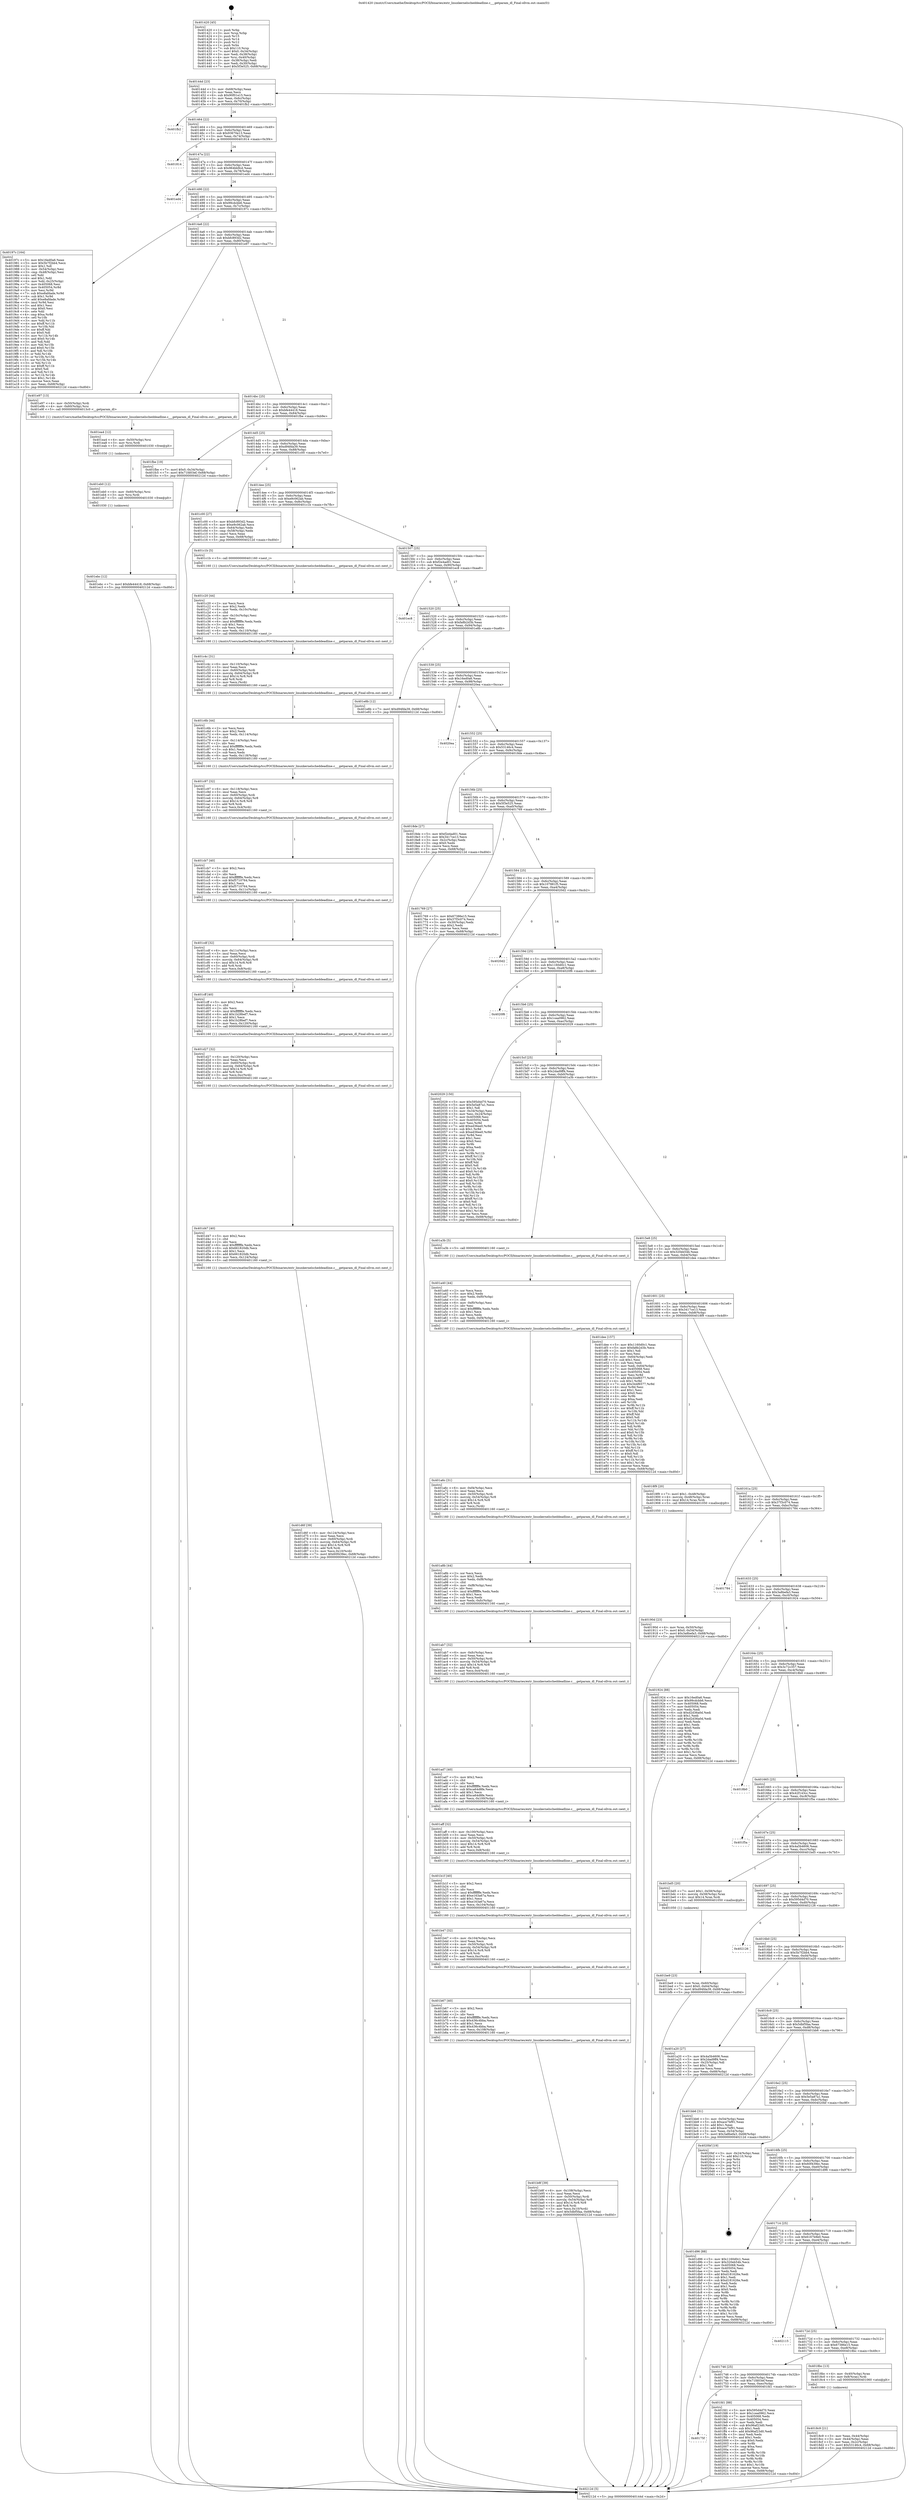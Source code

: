 digraph "0x401420" {
  label = "0x401420 (/mnt/c/Users/mathe/Desktop/tcc/POCII/binaries/extr_linuxkernelscheddeadline.c___getparam_dl_Final-ollvm.out::main(0))"
  labelloc = "t"
  node[shape=record]

  Entry [label="",width=0.3,height=0.3,shape=circle,fillcolor=black,style=filled]
  "0x40144d" [label="{
     0x40144d [23]\l
     | [instrs]\l
     &nbsp;&nbsp;0x40144d \<+3\>: mov -0x68(%rbp),%eax\l
     &nbsp;&nbsp;0x401450 \<+2\>: mov %eax,%ecx\l
     &nbsp;&nbsp;0x401452 \<+6\>: sub $0x90f01e15,%ecx\l
     &nbsp;&nbsp;0x401458 \<+3\>: mov %eax,-0x6c(%rbp)\l
     &nbsp;&nbsp;0x40145b \<+3\>: mov %ecx,-0x70(%rbp)\l
     &nbsp;&nbsp;0x40145e \<+6\>: je 0000000000401fb2 \<main+0xb92\>\l
  }"]
  "0x401fb2" [label="{
     0x401fb2\l
  }", style=dashed]
  "0x401464" [label="{
     0x401464 [22]\l
     | [instrs]\l
     &nbsp;&nbsp;0x401464 \<+5\>: jmp 0000000000401469 \<main+0x49\>\l
     &nbsp;&nbsp;0x401469 \<+3\>: mov -0x6c(%rbp),%eax\l
     &nbsp;&nbsp;0x40146c \<+5\>: sub $0x93670e13,%eax\l
     &nbsp;&nbsp;0x401471 \<+3\>: mov %eax,-0x74(%rbp)\l
     &nbsp;&nbsp;0x401474 \<+6\>: je 0000000000401814 \<main+0x3f4\>\l
  }"]
  Exit [label="",width=0.3,height=0.3,shape=circle,fillcolor=black,style=filled,peripheries=2]
  "0x401814" [label="{
     0x401814\l
  }", style=dashed]
  "0x40147a" [label="{
     0x40147a [22]\l
     | [instrs]\l
     &nbsp;&nbsp;0x40147a \<+5\>: jmp 000000000040147f \<main+0x5f\>\l
     &nbsp;&nbsp;0x40147f \<+3\>: mov -0x6c(%rbp),%eax\l
     &nbsp;&nbsp;0x401482 \<+5\>: sub $0x964bb9cd,%eax\l
     &nbsp;&nbsp;0x401487 \<+3\>: mov %eax,-0x78(%rbp)\l
     &nbsp;&nbsp;0x40148a \<+6\>: je 0000000000401ed4 \<main+0xab4\>\l
  }"]
  "0x40175f" [label="{
     0x40175f\l
  }", style=dashed]
  "0x401ed4" [label="{
     0x401ed4\l
  }", style=dashed]
  "0x401490" [label="{
     0x401490 [22]\l
     | [instrs]\l
     &nbsp;&nbsp;0x401490 \<+5\>: jmp 0000000000401495 \<main+0x75\>\l
     &nbsp;&nbsp;0x401495 \<+3\>: mov -0x6c(%rbp),%eax\l
     &nbsp;&nbsp;0x401498 \<+5\>: sub $0x99cdcbb6,%eax\l
     &nbsp;&nbsp;0x40149d \<+3\>: mov %eax,-0x7c(%rbp)\l
     &nbsp;&nbsp;0x4014a0 \<+6\>: je 000000000040197c \<main+0x55c\>\l
  }"]
  "0x401fd1" [label="{
     0x401fd1 [88]\l
     | [instrs]\l
     &nbsp;&nbsp;0x401fd1 \<+5\>: mov $0x595d4d70,%eax\l
     &nbsp;&nbsp;0x401fd6 \<+5\>: mov $0x1cea0962,%ecx\l
     &nbsp;&nbsp;0x401fdb \<+7\>: mov 0x405068,%edx\l
     &nbsp;&nbsp;0x401fe2 \<+7\>: mov 0x405054,%esi\l
     &nbsp;&nbsp;0x401fe9 \<+2\>: mov %edx,%edi\l
     &nbsp;&nbsp;0x401feb \<+6\>: sub $0x96af23d0,%edi\l
     &nbsp;&nbsp;0x401ff1 \<+3\>: sub $0x1,%edi\l
     &nbsp;&nbsp;0x401ff4 \<+6\>: add $0x96af23d0,%edi\l
     &nbsp;&nbsp;0x401ffa \<+3\>: imul %edi,%edx\l
     &nbsp;&nbsp;0x401ffd \<+3\>: and $0x1,%edx\l
     &nbsp;&nbsp;0x402000 \<+3\>: cmp $0x0,%edx\l
     &nbsp;&nbsp;0x402003 \<+4\>: sete %r8b\l
     &nbsp;&nbsp;0x402007 \<+3\>: cmp $0xa,%esi\l
     &nbsp;&nbsp;0x40200a \<+4\>: setl %r9b\l
     &nbsp;&nbsp;0x40200e \<+3\>: mov %r8b,%r10b\l
     &nbsp;&nbsp;0x402011 \<+3\>: and %r9b,%r10b\l
     &nbsp;&nbsp;0x402014 \<+3\>: xor %r9b,%r8b\l
     &nbsp;&nbsp;0x402017 \<+3\>: or %r8b,%r10b\l
     &nbsp;&nbsp;0x40201a \<+4\>: test $0x1,%r10b\l
     &nbsp;&nbsp;0x40201e \<+3\>: cmovne %ecx,%eax\l
     &nbsp;&nbsp;0x402021 \<+3\>: mov %eax,-0x68(%rbp)\l
     &nbsp;&nbsp;0x402024 \<+5\>: jmp 000000000040212d \<main+0xd0d\>\l
  }"]
  "0x40197c" [label="{
     0x40197c [164]\l
     | [instrs]\l
     &nbsp;&nbsp;0x40197c \<+5\>: mov $0x16ed0a6,%eax\l
     &nbsp;&nbsp;0x401981 \<+5\>: mov $0x5b7f2bb4,%ecx\l
     &nbsp;&nbsp;0x401986 \<+2\>: mov $0x1,%dl\l
     &nbsp;&nbsp;0x401988 \<+3\>: mov -0x54(%rbp),%esi\l
     &nbsp;&nbsp;0x40198b \<+3\>: cmp -0x48(%rbp),%esi\l
     &nbsp;&nbsp;0x40198e \<+4\>: setl %dil\l
     &nbsp;&nbsp;0x401992 \<+4\>: and $0x1,%dil\l
     &nbsp;&nbsp;0x401996 \<+4\>: mov %dil,-0x25(%rbp)\l
     &nbsp;&nbsp;0x40199a \<+7\>: mov 0x405068,%esi\l
     &nbsp;&nbsp;0x4019a1 \<+8\>: mov 0x405054,%r8d\l
     &nbsp;&nbsp;0x4019a9 \<+3\>: mov %esi,%r9d\l
     &nbsp;&nbsp;0x4019ac \<+7\>: sub $0xe8afdade,%r9d\l
     &nbsp;&nbsp;0x4019b3 \<+4\>: sub $0x1,%r9d\l
     &nbsp;&nbsp;0x4019b7 \<+7\>: add $0xe8afdade,%r9d\l
     &nbsp;&nbsp;0x4019be \<+4\>: imul %r9d,%esi\l
     &nbsp;&nbsp;0x4019c2 \<+3\>: and $0x1,%esi\l
     &nbsp;&nbsp;0x4019c5 \<+3\>: cmp $0x0,%esi\l
     &nbsp;&nbsp;0x4019c8 \<+4\>: sete %dil\l
     &nbsp;&nbsp;0x4019cc \<+4\>: cmp $0xa,%r8d\l
     &nbsp;&nbsp;0x4019d0 \<+4\>: setl %r10b\l
     &nbsp;&nbsp;0x4019d4 \<+3\>: mov %dil,%r11b\l
     &nbsp;&nbsp;0x4019d7 \<+4\>: xor $0xff,%r11b\l
     &nbsp;&nbsp;0x4019db \<+3\>: mov %r10b,%bl\l
     &nbsp;&nbsp;0x4019de \<+3\>: xor $0xff,%bl\l
     &nbsp;&nbsp;0x4019e1 \<+3\>: xor $0x0,%dl\l
     &nbsp;&nbsp;0x4019e4 \<+3\>: mov %r11b,%r14b\l
     &nbsp;&nbsp;0x4019e7 \<+4\>: and $0x0,%r14b\l
     &nbsp;&nbsp;0x4019eb \<+3\>: and %dl,%dil\l
     &nbsp;&nbsp;0x4019ee \<+3\>: mov %bl,%r15b\l
     &nbsp;&nbsp;0x4019f1 \<+4\>: and $0x0,%r15b\l
     &nbsp;&nbsp;0x4019f5 \<+3\>: and %dl,%r10b\l
     &nbsp;&nbsp;0x4019f8 \<+3\>: or %dil,%r14b\l
     &nbsp;&nbsp;0x4019fb \<+3\>: or %r10b,%r15b\l
     &nbsp;&nbsp;0x4019fe \<+3\>: xor %r15b,%r14b\l
     &nbsp;&nbsp;0x401a01 \<+3\>: or %bl,%r11b\l
     &nbsp;&nbsp;0x401a04 \<+4\>: xor $0xff,%r11b\l
     &nbsp;&nbsp;0x401a08 \<+3\>: or $0x0,%dl\l
     &nbsp;&nbsp;0x401a0b \<+3\>: and %dl,%r11b\l
     &nbsp;&nbsp;0x401a0e \<+3\>: or %r11b,%r14b\l
     &nbsp;&nbsp;0x401a11 \<+4\>: test $0x1,%r14b\l
     &nbsp;&nbsp;0x401a15 \<+3\>: cmovne %ecx,%eax\l
     &nbsp;&nbsp;0x401a18 \<+3\>: mov %eax,-0x68(%rbp)\l
     &nbsp;&nbsp;0x401a1b \<+5\>: jmp 000000000040212d \<main+0xd0d\>\l
  }"]
  "0x4014a6" [label="{
     0x4014a6 [22]\l
     | [instrs]\l
     &nbsp;&nbsp;0x4014a6 \<+5\>: jmp 00000000004014ab \<main+0x8b\>\l
     &nbsp;&nbsp;0x4014ab \<+3\>: mov -0x6c(%rbp),%eax\l
     &nbsp;&nbsp;0x4014ae \<+5\>: sub $0xbfc893d2,%eax\l
     &nbsp;&nbsp;0x4014b3 \<+3\>: mov %eax,-0x80(%rbp)\l
     &nbsp;&nbsp;0x4014b6 \<+6\>: je 0000000000401e97 \<main+0xa77\>\l
  }"]
  "0x401ebc" [label="{
     0x401ebc [12]\l
     | [instrs]\l
     &nbsp;&nbsp;0x401ebc \<+7\>: movl $0xbfe44418,-0x68(%rbp)\l
     &nbsp;&nbsp;0x401ec3 \<+5\>: jmp 000000000040212d \<main+0xd0d\>\l
  }"]
  "0x401e97" [label="{
     0x401e97 [13]\l
     | [instrs]\l
     &nbsp;&nbsp;0x401e97 \<+4\>: mov -0x50(%rbp),%rdi\l
     &nbsp;&nbsp;0x401e9b \<+4\>: mov -0x60(%rbp),%rsi\l
     &nbsp;&nbsp;0x401e9f \<+5\>: call 00000000004013c0 \<__getparam_dl\>\l
     | [calls]\l
     &nbsp;&nbsp;0x4013c0 \{1\} (/mnt/c/Users/mathe/Desktop/tcc/POCII/binaries/extr_linuxkernelscheddeadline.c___getparam_dl_Final-ollvm.out::__getparam_dl)\l
  }"]
  "0x4014bc" [label="{
     0x4014bc [25]\l
     | [instrs]\l
     &nbsp;&nbsp;0x4014bc \<+5\>: jmp 00000000004014c1 \<main+0xa1\>\l
     &nbsp;&nbsp;0x4014c1 \<+3\>: mov -0x6c(%rbp),%eax\l
     &nbsp;&nbsp;0x4014c4 \<+5\>: sub $0xbfe44418,%eax\l
     &nbsp;&nbsp;0x4014c9 \<+6\>: mov %eax,-0x84(%rbp)\l
     &nbsp;&nbsp;0x4014cf \<+6\>: je 0000000000401fbe \<main+0xb9e\>\l
  }"]
  "0x401eb0" [label="{
     0x401eb0 [12]\l
     | [instrs]\l
     &nbsp;&nbsp;0x401eb0 \<+4\>: mov -0x60(%rbp),%rsi\l
     &nbsp;&nbsp;0x401eb4 \<+3\>: mov %rsi,%rdi\l
     &nbsp;&nbsp;0x401eb7 \<+5\>: call 0000000000401030 \<free@plt\>\l
     | [calls]\l
     &nbsp;&nbsp;0x401030 \{1\} (unknown)\l
  }"]
  "0x401fbe" [label="{
     0x401fbe [19]\l
     | [instrs]\l
     &nbsp;&nbsp;0x401fbe \<+7\>: movl $0x0,-0x34(%rbp)\l
     &nbsp;&nbsp;0x401fc5 \<+7\>: movl $0x71fd03ef,-0x68(%rbp)\l
     &nbsp;&nbsp;0x401fcc \<+5\>: jmp 000000000040212d \<main+0xd0d\>\l
  }"]
  "0x4014d5" [label="{
     0x4014d5 [25]\l
     | [instrs]\l
     &nbsp;&nbsp;0x4014d5 \<+5\>: jmp 00000000004014da \<main+0xba\>\l
     &nbsp;&nbsp;0x4014da \<+3\>: mov -0x6c(%rbp),%eax\l
     &nbsp;&nbsp;0x4014dd \<+5\>: sub $0xd94fda39,%eax\l
     &nbsp;&nbsp;0x4014e2 \<+6\>: mov %eax,-0x88(%rbp)\l
     &nbsp;&nbsp;0x4014e8 \<+6\>: je 0000000000401c00 \<main+0x7e0\>\l
  }"]
  "0x401ea4" [label="{
     0x401ea4 [12]\l
     | [instrs]\l
     &nbsp;&nbsp;0x401ea4 \<+4\>: mov -0x50(%rbp),%rsi\l
     &nbsp;&nbsp;0x401ea8 \<+3\>: mov %rsi,%rdi\l
     &nbsp;&nbsp;0x401eab \<+5\>: call 0000000000401030 \<free@plt\>\l
     | [calls]\l
     &nbsp;&nbsp;0x401030 \{1\} (unknown)\l
  }"]
  "0x401c00" [label="{
     0x401c00 [27]\l
     | [instrs]\l
     &nbsp;&nbsp;0x401c00 \<+5\>: mov $0xbfc893d2,%eax\l
     &nbsp;&nbsp;0x401c05 \<+5\>: mov $0xe9c062ab,%ecx\l
     &nbsp;&nbsp;0x401c0a \<+3\>: mov -0x64(%rbp),%edx\l
     &nbsp;&nbsp;0x401c0d \<+3\>: cmp -0x58(%rbp),%edx\l
     &nbsp;&nbsp;0x401c10 \<+3\>: cmovl %ecx,%eax\l
     &nbsp;&nbsp;0x401c13 \<+3\>: mov %eax,-0x68(%rbp)\l
     &nbsp;&nbsp;0x401c16 \<+5\>: jmp 000000000040212d \<main+0xd0d\>\l
  }"]
  "0x4014ee" [label="{
     0x4014ee [25]\l
     | [instrs]\l
     &nbsp;&nbsp;0x4014ee \<+5\>: jmp 00000000004014f3 \<main+0xd3\>\l
     &nbsp;&nbsp;0x4014f3 \<+3\>: mov -0x6c(%rbp),%eax\l
     &nbsp;&nbsp;0x4014f6 \<+5\>: sub $0xe9c062ab,%eax\l
     &nbsp;&nbsp;0x4014fb \<+6\>: mov %eax,-0x8c(%rbp)\l
     &nbsp;&nbsp;0x401501 \<+6\>: je 0000000000401c1b \<main+0x7fb\>\l
  }"]
  "0x401d6f" [label="{
     0x401d6f [39]\l
     | [instrs]\l
     &nbsp;&nbsp;0x401d6f \<+6\>: mov -0x124(%rbp),%ecx\l
     &nbsp;&nbsp;0x401d75 \<+3\>: imul %eax,%ecx\l
     &nbsp;&nbsp;0x401d78 \<+4\>: mov -0x60(%rbp),%rdi\l
     &nbsp;&nbsp;0x401d7c \<+4\>: movslq -0x64(%rbp),%r8\l
     &nbsp;&nbsp;0x401d80 \<+4\>: imul $0x14,%r8,%r8\l
     &nbsp;&nbsp;0x401d84 \<+3\>: add %r8,%rdi\l
     &nbsp;&nbsp;0x401d87 \<+3\>: mov %ecx,0x10(%rdi)\l
     &nbsp;&nbsp;0x401d8a \<+7\>: movl $0x60f439ec,-0x68(%rbp)\l
     &nbsp;&nbsp;0x401d91 \<+5\>: jmp 000000000040212d \<main+0xd0d\>\l
  }"]
  "0x401c1b" [label="{
     0x401c1b [5]\l
     | [instrs]\l
     &nbsp;&nbsp;0x401c1b \<+5\>: call 0000000000401160 \<next_i\>\l
     | [calls]\l
     &nbsp;&nbsp;0x401160 \{1\} (/mnt/c/Users/mathe/Desktop/tcc/POCII/binaries/extr_linuxkernelscheddeadline.c___getparam_dl_Final-ollvm.out::next_i)\l
  }"]
  "0x401507" [label="{
     0x401507 [25]\l
     | [instrs]\l
     &nbsp;&nbsp;0x401507 \<+5\>: jmp 000000000040150c \<main+0xec\>\l
     &nbsp;&nbsp;0x40150c \<+3\>: mov -0x6c(%rbp),%eax\l
     &nbsp;&nbsp;0x40150f \<+5\>: sub $0xf2e4ad01,%eax\l
     &nbsp;&nbsp;0x401514 \<+6\>: mov %eax,-0x90(%rbp)\l
     &nbsp;&nbsp;0x40151a \<+6\>: je 0000000000401ec8 \<main+0xaa8\>\l
  }"]
  "0x401d47" [label="{
     0x401d47 [40]\l
     | [instrs]\l
     &nbsp;&nbsp;0x401d47 \<+5\>: mov $0x2,%ecx\l
     &nbsp;&nbsp;0x401d4c \<+1\>: cltd\l
     &nbsp;&nbsp;0x401d4d \<+2\>: idiv %ecx\l
     &nbsp;&nbsp;0x401d4f \<+6\>: imul $0xfffffffe,%edx,%ecx\l
     &nbsp;&nbsp;0x401d55 \<+6\>: sub $0x661820db,%ecx\l
     &nbsp;&nbsp;0x401d5b \<+3\>: add $0x1,%ecx\l
     &nbsp;&nbsp;0x401d5e \<+6\>: add $0x661820db,%ecx\l
     &nbsp;&nbsp;0x401d64 \<+6\>: mov %ecx,-0x124(%rbp)\l
     &nbsp;&nbsp;0x401d6a \<+5\>: call 0000000000401160 \<next_i\>\l
     | [calls]\l
     &nbsp;&nbsp;0x401160 \{1\} (/mnt/c/Users/mathe/Desktop/tcc/POCII/binaries/extr_linuxkernelscheddeadline.c___getparam_dl_Final-ollvm.out::next_i)\l
  }"]
  "0x401ec8" [label="{
     0x401ec8\l
  }", style=dashed]
  "0x401520" [label="{
     0x401520 [25]\l
     | [instrs]\l
     &nbsp;&nbsp;0x401520 \<+5\>: jmp 0000000000401525 \<main+0x105\>\l
     &nbsp;&nbsp;0x401525 \<+3\>: mov -0x6c(%rbp),%eax\l
     &nbsp;&nbsp;0x401528 \<+5\>: sub $0xfa8b2d3b,%eax\l
     &nbsp;&nbsp;0x40152d \<+6\>: mov %eax,-0x94(%rbp)\l
     &nbsp;&nbsp;0x401533 \<+6\>: je 0000000000401e8b \<main+0xa6b\>\l
  }"]
  "0x401d27" [label="{
     0x401d27 [32]\l
     | [instrs]\l
     &nbsp;&nbsp;0x401d27 \<+6\>: mov -0x120(%rbp),%ecx\l
     &nbsp;&nbsp;0x401d2d \<+3\>: imul %eax,%ecx\l
     &nbsp;&nbsp;0x401d30 \<+4\>: mov -0x60(%rbp),%rdi\l
     &nbsp;&nbsp;0x401d34 \<+4\>: movslq -0x64(%rbp),%r8\l
     &nbsp;&nbsp;0x401d38 \<+4\>: imul $0x14,%r8,%r8\l
     &nbsp;&nbsp;0x401d3c \<+3\>: add %r8,%rdi\l
     &nbsp;&nbsp;0x401d3f \<+3\>: mov %ecx,0xc(%rdi)\l
     &nbsp;&nbsp;0x401d42 \<+5\>: call 0000000000401160 \<next_i\>\l
     | [calls]\l
     &nbsp;&nbsp;0x401160 \{1\} (/mnt/c/Users/mathe/Desktop/tcc/POCII/binaries/extr_linuxkernelscheddeadline.c___getparam_dl_Final-ollvm.out::next_i)\l
  }"]
  "0x401e8b" [label="{
     0x401e8b [12]\l
     | [instrs]\l
     &nbsp;&nbsp;0x401e8b \<+7\>: movl $0xd94fda39,-0x68(%rbp)\l
     &nbsp;&nbsp;0x401e92 \<+5\>: jmp 000000000040212d \<main+0xd0d\>\l
  }"]
  "0x401539" [label="{
     0x401539 [25]\l
     | [instrs]\l
     &nbsp;&nbsp;0x401539 \<+5\>: jmp 000000000040153e \<main+0x11e\>\l
     &nbsp;&nbsp;0x40153e \<+3\>: mov -0x6c(%rbp),%eax\l
     &nbsp;&nbsp;0x401541 \<+5\>: sub $0x16ed0a6,%eax\l
     &nbsp;&nbsp;0x401546 \<+6\>: mov %eax,-0x98(%rbp)\l
     &nbsp;&nbsp;0x40154c \<+6\>: je 00000000004020ea \<main+0xcca\>\l
  }"]
  "0x401cff" [label="{
     0x401cff [40]\l
     | [instrs]\l
     &nbsp;&nbsp;0x401cff \<+5\>: mov $0x2,%ecx\l
     &nbsp;&nbsp;0x401d04 \<+1\>: cltd\l
     &nbsp;&nbsp;0x401d05 \<+2\>: idiv %ecx\l
     &nbsp;&nbsp;0x401d07 \<+6\>: imul $0xfffffffe,%edx,%ecx\l
     &nbsp;&nbsp;0x401d0d \<+6\>: add $0x1b28bef7,%ecx\l
     &nbsp;&nbsp;0x401d13 \<+3\>: add $0x1,%ecx\l
     &nbsp;&nbsp;0x401d16 \<+6\>: sub $0x1b28bef7,%ecx\l
     &nbsp;&nbsp;0x401d1c \<+6\>: mov %ecx,-0x120(%rbp)\l
     &nbsp;&nbsp;0x401d22 \<+5\>: call 0000000000401160 \<next_i\>\l
     | [calls]\l
     &nbsp;&nbsp;0x401160 \{1\} (/mnt/c/Users/mathe/Desktop/tcc/POCII/binaries/extr_linuxkernelscheddeadline.c___getparam_dl_Final-ollvm.out::next_i)\l
  }"]
  "0x4020ea" [label="{
     0x4020ea\l
  }", style=dashed]
  "0x401552" [label="{
     0x401552 [25]\l
     | [instrs]\l
     &nbsp;&nbsp;0x401552 \<+5\>: jmp 0000000000401557 \<main+0x137\>\l
     &nbsp;&nbsp;0x401557 \<+3\>: mov -0x6c(%rbp),%eax\l
     &nbsp;&nbsp;0x40155a \<+5\>: sub $0x53146c4,%eax\l
     &nbsp;&nbsp;0x40155f \<+6\>: mov %eax,-0x9c(%rbp)\l
     &nbsp;&nbsp;0x401565 \<+6\>: je 00000000004018de \<main+0x4be\>\l
  }"]
  "0x401cdf" [label="{
     0x401cdf [32]\l
     | [instrs]\l
     &nbsp;&nbsp;0x401cdf \<+6\>: mov -0x11c(%rbp),%ecx\l
     &nbsp;&nbsp;0x401ce5 \<+3\>: imul %eax,%ecx\l
     &nbsp;&nbsp;0x401ce8 \<+4\>: mov -0x60(%rbp),%rdi\l
     &nbsp;&nbsp;0x401cec \<+4\>: movslq -0x64(%rbp),%r8\l
     &nbsp;&nbsp;0x401cf0 \<+4\>: imul $0x14,%r8,%r8\l
     &nbsp;&nbsp;0x401cf4 \<+3\>: add %r8,%rdi\l
     &nbsp;&nbsp;0x401cf7 \<+3\>: mov %ecx,0x8(%rdi)\l
     &nbsp;&nbsp;0x401cfa \<+5\>: call 0000000000401160 \<next_i\>\l
     | [calls]\l
     &nbsp;&nbsp;0x401160 \{1\} (/mnt/c/Users/mathe/Desktop/tcc/POCII/binaries/extr_linuxkernelscheddeadline.c___getparam_dl_Final-ollvm.out::next_i)\l
  }"]
  "0x4018de" [label="{
     0x4018de [27]\l
     | [instrs]\l
     &nbsp;&nbsp;0x4018de \<+5\>: mov $0xf2e4ad01,%eax\l
     &nbsp;&nbsp;0x4018e3 \<+5\>: mov $0x3417ce13,%ecx\l
     &nbsp;&nbsp;0x4018e8 \<+3\>: mov -0x2c(%rbp),%edx\l
     &nbsp;&nbsp;0x4018eb \<+3\>: cmp $0x0,%edx\l
     &nbsp;&nbsp;0x4018ee \<+3\>: cmove %ecx,%eax\l
     &nbsp;&nbsp;0x4018f1 \<+3\>: mov %eax,-0x68(%rbp)\l
     &nbsp;&nbsp;0x4018f4 \<+5\>: jmp 000000000040212d \<main+0xd0d\>\l
  }"]
  "0x40156b" [label="{
     0x40156b [25]\l
     | [instrs]\l
     &nbsp;&nbsp;0x40156b \<+5\>: jmp 0000000000401570 \<main+0x150\>\l
     &nbsp;&nbsp;0x401570 \<+3\>: mov -0x6c(%rbp),%eax\l
     &nbsp;&nbsp;0x401573 \<+5\>: sub $0x5f3e525,%eax\l
     &nbsp;&nbsp;0x401578 \<+6\>: mov %eax,-0xa0(%rbp)\l
     &nbsp;&nbsp;0x40157e \<+6\>: je 0000000000401769 \<main+0x349\>\l
  }"]
  "0x401cb7" [label="{
     0x401cb7 [40]\l
     | [instrs]\l
     &nbsp;&nbsp;0x401cb7 \<+5\>: mov $0x2,%ecx\l
     &nbsp;&nbsp;0x401cbc \<+1\>: cltd\l
     &nbsp;&nbsp;0x401cbd \<+2\>: idiv %ecx\l
     &nbsp;&nbsp;0x401cbf \<+6\>: imul $0xfffffffe,%edx,%ecx\l
     &nbsp;&nbsp;0x401cc5 \<+6\>: sub $0xf5710764,%ecx\l
     &nbsp;&nbsp;0x401ccb \<+3\>: add $0x1,%ecx\l
     &nbsp;&nbsp;0x401cce \<+6\>: add $0xf5710764,%ecx\l
     &nbsp;&nbsp;0x401cd4 \<+6\>: mov %ecx,-0x11c(%rbp)\l
     &nbsp;&nbsp;0x401cda \<+5\>: call 0000000000401160 \<next_i\>\l
     | [calls]\l
     &nbsp;&nbsp;0x401160 \{1\} (/mnt/c/Users/mathe/Desktop/tcc/POCII/binaries/extr_linuxkernelscheddeadline.c___getparam_dl_Final-ollvm.out::next_i)\l
  }"]
  "0x401769" [label="{
     0x401769 [27]\l
     | [instrs]\l
     &nbsp;&nbsp;0x401769 \<+5\>: mov $0x67386e15,%eax\l
     &nbsp;&nbsp;0x40176e \<+5\>: mov $0x37f3c074,%ecx\l
     &nbsp;&nbsp;0x401773 \<+3\>: mov -0x30(%rbp),%edx\l
     &nbsp;&nbsp;0x401776 \<+3\>: cmp $0x2,%edx\l
     &nbsp;&nbsp;0x401779 \<+3\>: cmovne %ecx,%eax\l
     &nbsp;&nbsp;0x40177c \<+3\>: mov %eax,-0x68(%rbp)\l
     &nbsp;&nbsp;0x40177f \<+5\>: jmp 000000000040212d \<main+0xd0d\>\l
  }"]
  "0x401584" [label="{
     0x401584 [25]\l
     | [instrs]\l
     &nbsp;&nbsp;0x401584 \<+5\>: jmp 0000000000401589 \<main+0x169\>\l
     &nbsp;&nbsp;0x401589 \<+3\>: mov -0x6c(%rbp),%eax\l
     &nbsp;&nbsp;0x40158c \<+5\>: sub $0x107881f5,%eax\l
     &nbsp;&nbsp;0x401591 \<+6\>: mov %eax,-0xa4(%rbp)\l
     &nbsp;&nbsp;0x401597 \<+6\>: je 00000000004020d2 \<main+0xcb2\>\l
  }"]
  "0x40212d" [label="{
     0x40212d [5]\l
     | [instrs]\l
     &nbsp;&nbsp;0x40212d \<+5\>: jmp 000000000040144d \<main+0x2d\>\l
  }"]
  "0x401420" [label="{
     0x401420 [45]\l
     | [instrs]\l
     &nbsp;&nbsp;0x401420 \<+1\>: push %rbp\l
     &nbsp;&nbsp;0x401421 \<+3\>: mov %rsp,%rbp\l
     &nbsp;&nbsp;0x401424 \<+2\>: push %r15\l
     &nbsp;&nbsp;0x401426 \<+2\>: push %r14\l
     &nbsp;&nbsp;0x401428 \<+2\>: push %r12\l
     &nbsp;&nbsp;0x40142a \<+1\>: push %rbx\l
     &nbsp;&nbsp;0x40142b \<+7\>: sub $0x110,%rsp\l
     &nbsp;&nbsp;0x401432 \<+7\>: movl $0x0,-0x34(%rbp)\l
     &nbsp;&nbsp;0x401439 \<+3\>: mov %edi,-0x38(%rbp)\l
     &nbsp;&nbsp;0x40143c \<+4\>: mov %rsi,-0x40(%rbp)\l
     &nbsp;&nbsp;0x401440 \<+3\>: mov -0x38(%rbp),%edi\l
     &nbsp;&nbsp;0x401443 \<+3\>: mov %edi,-0x30(%rbp)\l
     &nbsp;&nbsp;0x401446 \<+7\>: movl $0x5f3e525,-0x68(%rbp)\l
  }"]
  "0x401c97" [label="{
     0x401c97 [32]\l
     | [instrs]\l
     &nbsp;&nbsp;0x401c97 \<+6\>: mov -0x118(%rbp),%ecx\l
     &nbsp;&nbsp;0x401c9d \<+3\>: imul %eax,%ecx\l
     &nbsp;&nbsp;0x401ca0 \<+4\>: mov -0x60(%rbp),%rdi\l
     &nbsp;&nbsp;0x401ca4 \<+4\>: movslq -0x64(%rbp),%r8\l
     &nbsp;&nbsp;0x401ca8 \<+4\>: imul $0x14,%r8,%r8\l
     &nbsp;&nbsp;0x401cac \<+3\>: add %r8,%rdi\l
     &nbsp;&nbsp;0x401caf \<+3\>: mov %ecx,0x4(%rdi)\l
     &nbsp;&nbsp;0x401cb2 \<+5\>: call 0000000000401160 \<next_i\>\l
     | [calls]\l
     &nbsp;&nbsp;0x401160 \{1\} (/mnt/c/Users/mathe/Desktop/tcc/POCII/binaries/extr_linuxkernelscheddeadline.c___getparam_dl_Final-ollvm.out::next_i)\l
  }"]
  "0x4020d2" [label="{
     0x4020d2\l
  }", style=dashed]
  "0x40159d" [label="{
     0x40159d [25]\l
     | [instrs]\l
     &nbsp;&nbsp;0x40159d \<+5\>: jmp 00000000004015a2 \<main+0x182\>\l
     &nbsp;&nbsp;0x4015a2 \<+3\>: mov -0x6c(%rbp),%eax\l
     &nbsp;&nbsp;0x4015a5 \<+5\>: sub $0x1160d0c1,%eax\l
     &nbsp;&nbsp;0x4015aa \<+6\>: mov %eax,-0xa8(%rbp)\l
     &nbsp;&nbsp;0x4015b0 \<+6\>: je 00000000004020f6 \<main+0xcd6\>\l
  }"]
  "0x401c6b" [label="{
     0x401c6b [44]\l
     | [instrs]\l
     &nbsp;&nbsp;0x401c6b \<+2\>: xor %ecx,%ecx\l
     &nbsp;&nbsp;0x401c6d \<+5\>: mov $0x2,%edx\l
     &nbsp;&nbsp;0x401c72 \<+6\>: mov %edx,-0x114(%rbp)\l
     &nbsp;&nbsp;0x401c78 \<+1\>: cltd\l
     &nbsp;&nbsp;0x401c79 \<+6\>: mov -0x114(%rbp),%esi\l
     &nbsp;&nbsp;0x401c7f \<+2\>: idiv %esi\l
     &nbsp;&nbsp;0x401c81 \<+6\>: imul $0xfffffffe,%edx,%edx\l
     &nbsp;&nbsp;0x401c87 \<+3\>: sub $0x1,%ecx\l
     &nbsp;&nbsp;0x401c8a \<+2\>: sub %ecx,%edx\l
     &nbsp;&nbsp;0x401c8c \<+6\>: mov %edx,-0x118(%rbp)\l
     &nbsp;&nbsp;0x401c92 \<+5\>: call 0000000000401160 \<next_i\>\l
     | [calls]\l
     &nbsp;&nbsp;0x401160 \{1\} (/mnt/c/Users/mathe/Desktop/tcc/POCII/binaries/extr_linuxkernelscheddeadline.c___getparam_dl_Final-ollvm.out::next_i)\l
  }"]
  "0x4020f6" [label="{
     0x4020f6\l
  }", style=dashed]
  "0x4015b6" [label="{
     0x4015b6 [25]\l
     | [instrs]\l
     &nbsp;&nbsp;0x4015b6 \<+5\>: jmp 00000000004015bb \<main+0x19b\>\l
     &nbsp;&nbsp;0x4015bb \<+3\>: mov -0x6c(%rbp),%eax\l
     &nbsp;&nbsp;0x4015be \<+5\>: sub $0x1cea0962,%eax\l
     &nbsp;&nbsp;0x4015c3 \<+6\>: mov %eax,-0xac(%rbp)\l
     &nbsp;&nbsp;0x4015c9 \<+6\>: je 0000000000402029 \<main+0xc09\>\l
  }"]
  "0x401c4c" [label="{
     0x401c4c [31]\l
     | [instrs]\l
     &nbsp;&nbsp;0x401c4c \<+6\>: mov -0x110(%rbp),%ecx\l
     &nbsp;&nbsp;0x401c52 \<+3\>: imul %eax,%ecx\l
     &nbsp;&nbsp;0x401c55 \<+4\>: mov -0x60(%rbp),%rdi\l
     &nbsp;&nbsp;0x401c59 \<+4\>: movslq -0x64(%rbp),%r8\l
     &nbsp;&nbsp;0x401c5d \<+4\>: imul $0x14,%r8,%r8\l
     &nbsp;&nbsp;0x401c61 \<+3\>: add %r8,%rdi\l
     &nbsp;&nbsp;0x401c64 \<+2\>: mov %ecx,(%rdi)\l
     &nbsp;&nbsp;0x401c66 \<+5\>: call 0000000000401160 \<next_i\>\l
     | [calls]\l
     &nbsp;&nbsp;0x401160 \{1\} (/mnt/c/Users/mathe/Desktop/tcc/POCII/binaries/extr_linuxkernelscheddeadline.c___getparam_dl_Final-ollvm.out::next_i)\l
  }"]
  "0x402029" [label="{
     0x402029 [150]\l
     | [instrs]\l
     &nbsp;&nbsp;0x402029 \<+5\>: mov $0x595d4d70,%eax\l
     &nbsp;&nbsp;0x40202e \<+5\>: mov $0x5e5a87a1,%ecx\l
     &nbsp;&nbsp;0x402033 \<+2\>: mov $0x1,%dl\l
     &nbsp;&nbsp;0x402035 \<+3\>: mov -0x34(%rbp),%esi\l
     &nbsp;&nbsp;0x402038 \<+3\>: mov %esi,-0x24(%rbp)\l
     &nbsp;&nbsp;0x40203b \<+7\>: mov 0x405068,%esi\l
     &nbsp;&nbsp;0x402042 \<+7\>: mov 0x405054,%edi\l
     &nbsp;&nbsp;0x402049 \<+3\>: mov %esi,%r8d\l
     &nbsp;&nbsp;0x40204c \<+7\>: add $0xed36ee0,%r8d\l
     &nbsp;&nbsp;0x402053 \<+4\>: sub $0x1,%r8d\l
     &nbsp;&nbsp;0x402057 \<+7\>: sub $0xed36ee0,%r8d\l
     &nbsp;&nbsp;0x40205e \<+4\>: imul %r8d,%esi\l
     &nbsp;&nbsp;0x402062 \<+3\>: and $0x1,%esi\l
     &nbsp;&nbsp;0x402065 \<+3\>: cmp $0x0,%esi\l
     &nbsp;&nbsp;0x402068 \<+4\>: sete %r9b\l
     &nbsp;&nbsp;0x40206c \<+3\>: cmp $0xa,%edi\l
     &nbsp;&nbsp;0x40206f \<+4\>: setl %r10b\l
     &nbsp;&nbsp;0x402073 \<+3\>: mov %r9b,%r11b\l
     &nbsp;&nbsp;0x402076 \<+4\>: xor $0xff,%r11b\l
     &nbsp;&nbsp;0x40207a \<+3\>: mov %r10b,%bl\l
     &nbsp;&nbsp;0x40207d \<+3\>: xor $0xff,%bl\l
     &nbsp;&nbsp;0x402080 \<+3\>: xor $0x0,%dl\l
     &nbsp;&nbsp;0x402083 \<+3\>: mov %r11b,%r14b\l
     &nbsp;&nbsp;0x402086 \<+4\>: and $0x0,%r14b\l
     &nbsp;&nbsp;0x40208a \<+3\>: and %dl,%r9b\l
     &nbsp;&nbsp;0x40208d \<+3\>: mov %bl,%r15b\l
     &nbsp;&nbsp;0x402090 \<+4\>: and $0x0,%r15b\l
     &nbsp;&nbsp;0x402094 \<+3\>: and %dl,%r10b\l
     &nbsp;&nbsp;0x402097 \<+3\>: or %r9b,%r14b\l
     &nbsp;&nbsp;0x40209a \<+3\>: or %r10b,%r15b\l
     &nbsp;&nbsp;0x40209d \<+3\>: xor %r15b,%r14b\l
     &nbsp;&nbsp;0x4020a0 \<+3\>: or %bl,%r11b\l
     &nbsp;&nbsp;0x4020a3 \<+4\>: xor $0xff,%r11b\l
     &nbsp;&nbsp;0x4020a7 \<+3\>: or $0x0,%dl\l
     &nbsp;&nbsp;0x4020aa \<+3\>: and %dl,%r11b\l
     &nbsp;&nbsp;0x4020ad \<+3\>: or %r11b,%r14b\l
     &nbsp;&nbsp;0x4020b0 \<+4\>: test $0x1,%r14b\l
     &nbsp;&nbsp;0x4020b4 \<+3\>: cmovne %ecx,%eax\l
     &nbsp;&nbsp;0x4020b7 \<+3\>: mov %eax,-0x68(%rbp)\l
     &nbsp;&nbsp;0x4020ba \<+5\>: jmp 000000000040212d \<main+0xd0d\>\l
  }"]
  "0x4015cf" [label="{
     0x4015cf [25]\l
     | [instrs]\l
     &nbsp;&nbsp;0x4015cf \<+5\>: jmp 00000000004015d4 \<main+0x1b4\>\l
     &nbsp;&nbsp;0x4015d4 \<+3\>: mov -0x6c(%rbp),%eax\l
     &nbsp;&nbsp;0x4015d7 \<+5\>: sub $0x2dad9ff4,%eax\l
     &nbsp;&nbsp;0x4015dc \<+6\>: mov %eax,-0xb0(%rbp)\l
     &nbsp;&nbsp;0x4015e2 \<+6\>: je 0000000000401a3b \<main+0x61b\>\l
  }"]
  "0x401c20" [label="{
     0x401c20 [44]\l
     | [instrs]\l
     &nbsp;&nbsp;0x401c20 \<+2\>: xor %ecx,%ecx\l
     &nbsp;&nbsp;0x401c22 \<+5\>: mov $0x2,%edx\l
     &nbsp;&nbsp;0x401c27 \<+6\>: mov %edx,-0x10c(%rbp)\l
     &nbsp;&nbsp;0x401c2d \<+1\>: cltd\l
     &nbsp;&nbsp;0x401c2e \<+6\>: mov -0x10c(%rbp),%esi\l
     &nbsp;&nbsp;0x401c34 \<+2\>: idiv %esi\l
     &nbsp;&nbsp;0x401c36 \<+6\>: imul $0xfffffffe,%edx,%edx\l
     &nbsp;&nbsp;0x401c3c \<+3\>: sub $0x1,%ecx\l
     &nbsp;&nbsp;0x401c3f \<+2\>: sub %ecx,%edx\l
     &nbsp;&nbsp;0x401c41 \<+6\>: mov %edx,-0x110(%rbp)\l
     &nbsp;&nbsp;0x401c47 \<+5\>: call 0000000000401160 \<next_i\>\l
     | [calls]\l
     &nbsp;&nbsp;0x401160 \{1\} (/mnt/c/Users/mathe/Desktop/tcc/POCII/binaries/extr_linuxkernelscheddeadline.c___getparam_dl_Final-ollvm.out::next_i)\l
  }"]
  "0x401a3b" [label="{
     0x401a3b [5]\l
     | [instrs]\l
     &nbsp;&nbsp;0x401a3b \<+5\>: call 0000000000401160 \<next_i\>\l
     | [calls]\l
     &nbsp;&nbsp;0x401160 \{1\} (/mnt/c/Users/mathe/Desktop/tcc/POCII/binaries/extr_linuxkernelscheddeadline.c___getparam_dl_Final-ollvm.out::next_i)\l
  }"]
  "0x4015e8" [label="{
     0x4015e8 [25]\l
     | [instrs]\l
     &nbsp;&nbsp;0x4015e8 \<+5\>: jmp 00000000004015ed \<main+0x1cd\>\l
     &nbsp;&nbsp;0x4015ed \<+3\>: mov -0x6c(%rbp),%eax\l
     &nbsp;&nbsp;0x4015f0 \<+5\>: sub $0x320eb54b,%eax\l
     &nbsp;&nbsp;0x4015f5 \<+6\>: mov %eax,-0xb4(%rbp)\l
     &nbsp;&nbsp;0x4015fb \<+6\>: je 0000000000401dee \<main+0x9ce\>\l
  }"]
  "0x401be9" [label="{
     0x401be9 [23]\l
     | [instrs]\l
     &nbsp;&nbsp;0x401be9 \<+4\>: mov %rax,-0x60(%rbp)\l
     &nbsp;&nbsp;0x401bed \<+7\>: movl $0x0,-0x64(%rbp)\l
     &nbsp;&nbsp;0x401bf4 \<+7\>: movl $0xd94fda39,-0x68(%rbp)\l
     &nbsp;&nbsp;0x401bfb \<+5\>: jmp 000000000040212d \<main+0xd0d\>\l
  }"]
  "0x401dee" [label="{
     0x401dee [157]\l
     | [instrs]\l
     &nbsp;&nbsp;0x401dee \<+5\>: mov $0x1160d0c1,%eax\l
     &nbsp;&nbsp;0x401df3 \<+5\>: mov $0xfa8b2d3b,%ecx\l
     &nbsp;&nbsp;0x401df8 \<+2\>: mov $0x1,%dl\l
     &nbsp;&nbsp;0x401dfa \<+2\>: xor %esi,%esi\l
     &nbsp;&nbsp;0x401dfc \<+3\>: mov -0x64(%rbp),%edi\l
     &nbsp;&nbsp;0x401dff \<+3\>: sub $0x1,%esi\l
     &nbsp;&nbsp;0x401e02 \<+2\>: sub %esi,%edi\l
     &nbsp;&nbsp;0x401e04 \<+3\>: mov %edi,-0x64(%rbp)\l
     &nbsp;&nbsp;0x401e07 \<+7\>: mov 0x405068,%esi\l
     &nbsp;&nbsp;0x401e0e \<+7\>: mov 0x405054,%edi\l
     &nbsp;&nbsp;0x401e15 \<+3\>: mov %esi,%r8d\l
     &nbsp;&nbsp;0x401e18 \<+7\>: add $0x344f6577,%r8d\l
     &nbsp;&nbsp;0x401e1f \<+4\>: sub $0x1,%r8d\l
     &nbsp;&nbsp;0x401e23 \<+7\>: sub $0x344f6577,%r8d\l
     &nbsp;&nbsp;0x401e2a \<+4\>: imul %r8d,%esi\l
     &nbsp;&nbsp;0x401e2e \<+3\>: and $0x1,%esi\l
     &nbsp;&nbsp;0x401e31 \<+3\>: cmp $0x0,%esi\l
     &nbsp;&nbsp;0x401e34 \<+4\>: sete %r9b\l
     &nbsp;&nbsp;0x401e38 \<+3\>: cmp $0xa,%edi\l
     &nbsp;&nbsp;0x401e3b \<+4\>: setl %r10b\l
     &nbsp;&nbsp;0x401e3f \<+3\>: mov %r9b,%r11b\l
     &nbsp;&nbsp;0x401e42 \<+4\>: xor $0xff,%r11b\l
     &nbsp;&nbsp;0x401e46 \<+3\>: mov %r10b,%bl\l
     &nbsp;&nbsp;0x401e49 \<+3\>: xor $0xff,%bl\l
     &nbsp;&nbsp;0x401e4c \<+3\>: xor $0x0,%dl\l
     &nbsp;&nbsp;0x401e4f \<+3\>: mov %r11b,%r14b\l
     &nbsp;&nbsp;0x401e52 \<+4\>: and $0x0,%r14b\l
     &nbsp;&nbsp;0x401e56 \<+3\>: and %dl,%r9b\l
     &nbsp;&nbsp;0x401e59 \<+3\>: mov %bl,%r15b\l
     &nbsp;&nbsp;0x401e5c \<+4\>: and $0x0,%r15b\l
     &nbsp;&nbsp;0x401e60 \<+3\>: and %dl,%r10b\l
     &nbsp;&nbsp;0x401e63 \<+3\>: or %r9b,%r14b\l
     &nbsp;&nbsp;0x401e66 \<+3\>: or %r10b,%r15b\l
     &nbsp;&nbsp;0x401e69 \<+3\>: xor %r15b,%r14b\l
     &nbsp;&nbsp;0x401e6c \<+3\>: or %bl,%r11b\l
     &nbsp;&nbsp;0x401e6f \<+4\>: xor $0xff,%r11b\l
     &nbsp;&nbsp;0x401e73 \<+3\>: or $0x0,%dl\l
     &nbsp;&nbsp;0x401e76 \<+3\>: and %dl,%r11b\l
     &nbsp;&nbsp;0x401e79 \<+3\>: or %r11b,%r14b\l
     &nbsp;&nbsp;0x401e7c \<+4\>: test $0x1,%r14b\l
     &nbsp;&nbsp;0x401e80 \<+3\>: cmovne %ecx,%eax\l
     &nbsp;&nbsp;0x401e83 \<+3\>: mov %eax,-0x68(%rbp)\l
     &nbsp;&nbsp;0x401e86 \<+5\>: jmp 000000000040212d \<main+0xd0d\>\l
  }"]
  "0x401601" [label="{
     0x401601 [25]\l
     | [instrs]\l
     &nbsp;&nbsp;0x401601 \<+5\>: jmp 0000000000401606 \<main+0x1e6\>\l
     &nbsp;&nbsp;0x401606 \<+3\>: mov -0x6c(%rbp),%eax\l
     &nbsp;&nbsp;0x401609 \<+5\>: sub $0x3417ce13,%eax\l
     &nbsp;&nbsp;0x40160e \<+6\>: mov %eax,-0xb8(%rbp)\l
     &nbsp;&nbsp;0x401614 \<+6\>: je 00000000004018f9 \<main+0x4d9\>\l
  }"]
  "0x401b8f" [label="{
     0x401b8f [39]\l
     | [instrs]\l
     &nbsp;&nbsp;0x401b8f \<+6\>: mov -0x108(%rbp),%ecx\l
     &nbsp;&nbsp;0x401b95 \<+3\>: imul %eax,%ecx\l
     &nbsp;&nbsp;0x401b98 \<+4\>: mov -0x50(%rbp),%rdi\l
     &nbsp;&nbsp;0x401b9c \<+4\>: movslq -0x54(%rbp),%r8\l
     &nbsp;&nbsp;0x401ba0 \<+4\>: imul $0x14,%r8,%r8\l
     &nbsp;&nbsp;0x401ba4 \<+3\>: add %r8,%rdi\l
     &nbsp;&nbsp;0x401ba7 \<+3\>: mov %ecx,0x10(%rdi)\l
     &nbsp;&nbsp;0x401baa \<+7\>: movl $0x5dbf5faa,-0x68(%rbp)\l
     &nbsp;&nbsp;0x401bb1 \<+5\>: jmp 000000000040212d \<main+0xd0d\>\l
  }"]
  "0x4018f9" [label="{
     0x4018f9 [20]\l
     | [instrs]\l
     &nbsp;&nbsp;0x4018f9 \<+7\>: movl $0x1,-0x48(%rbp)\l
     &nbsp;&nbsp;0x401900 \<+4\>: movslq -0x48(%rbp),%rax\l
     &nbsp;&nbsp;0x401904 \<+4\>: imul $0x14,%rax,%rdi\l
     &nbsp;&nbsp;0x401908 \<+5\>: call 0000000000401050 \<malloc@plt\>\l
     | [calls]\l
     &nbsp;&nbsp;0x401050 \{1\} (unknown)\l
  }"]
  "0x40161a" [label="{
     0x40161a [25]\l
     | [instrs]\l
     &nbsp;&nbsp;0x40161a \<+5\>: jmp 000000000040161f \<main+0x1ff\>\l
     &nbsp;&nbsp;0x40161f \<+3\>: mov -0x6c(%rbp),%eax\l
     &nbsp;&nbsp;0x401622 \<+5\>: sub $0x37f3c074,%eax\l
     &nbsp;&nbsp;0x401627 \<+6\>: mov %eax,-0xbc(%rbp)\l
     &nbsp;&nbsp;0x40162d \<+6\>: je 0000000000401784 \<main+0x364\>\l
  }"]
  "0x401b67" [label="{
     0x401b67 [40]\l
     | [instrs]\l
     &nbsp;&nbsp;0x401b67 \<+5\>: mov $0x2,%ecx\l
     &nbsp;&nbsp;0x401b6c \<+1\>: cltd\l
     &nbsp;&nbsp;0x401b6d \<+2\>: idiv %ecx\l
     &nbsp;&nbsp;0x401b6f \<+6\>: imul $0xfffffffe,%edx,%ecx\l
     &nbsp;&nbsp;0x401b75 \<+6\>: sub $0x436c4bba,%ecx\l
     &nbsp;&nbsp;0x401b7b \<+3\>: add $0x1,%ecx\l
     &nbsp;&nbsp;0x401b7e \<+6\>: add $0x436c4bba,%ecx\l
     &nbsp;&nbsp;0x401b84 \<+6\>: mov %ecx,-0x108(%rbp)\l
     &nbsp;&nbsp;0x401b8a \<+5\>: call 0000000000401160 \<next_i\>\l
     | [calls]\l
     &nbsp;&nbsp;0x401160 \{1\} (/mnt/c/Users/mathe/Desktop/tcc/POCII/binaries/extr_linuxkernelscheddeadline.c___getparam_dl_Final-ollvm.out::next_i)\l
  }"]
  "0x401784" [label="{
     0x401784\l
  }", style=dashed]
  "0x401633" [label="{
     0x401633 [25]\l
     | [instrs]\l
     &nbsp;&nbsp;0x401633 \<+5\>: jmp 0000000000401638 \<main+0x218\>\l
     &nbsp;&nbsp;0x401638 \<+3\>: mov -0x6c(%rbp),%eax\l
     &nbsp;&nbsp;0x40163b \<+5\>: sub $0x3a8befa3,%eax\l
     &nbsp;&nbsp;0x401640 \<+6\>: mov %eax,-0xc0(%rbp)\l
     &nbsp;&nbsp;0x401646 \<+6\>: je 0000000000401924 \<main+0x504\>\l
  }"]
  "0x401b47" [label="{
     0x401b47 [32]\l
     | [instrs]\l
     &nbsp;&nbsp;0x401b47 \<+6\>: mov -0x104(%rbp),%ecx\l
     &nbsp;&nbsp;0x401b4d \<+3\>: imul %eax,%ecx\l
     &nbsp;&nbsp;0x401b50 \<+4\>: mov -0x50(%rbp),%rdi\l
     &nbsp;&nbsp;0x401b54 \<+4\>: movslq -0x54(%rbp),%r8\l
     &nbsp;&nbsp;0x401b58 \<+4\>: imul $0x14,%r8,%r8\l
     &nbsp;&nbsp;0x401b5c \<+3\>: add %r8,%rdi\l
     &nbsp;&nbsp;0x401b5f \<+3\>: mov %ecx,0xc(%rdi)\l
     &nbsp;&nbsp;0x401b62 \<+5\>: call 0000000000401160 \<next_i\>\l
     | [calls]\l
     &nbsp;&nbsp;0x401160 \{1\} (/mnt/c/Users/mathe/Desktop/tcc/POCII/binaries/extr_linuxkernelscheddeadline.c___getparam_dl_Final-ollvm.out::next_i)\l
  }"]
  "0x401924" [label="{
     0x401924 [88]\l
     | [instrs]\l
     &nbsp;&nbsp;0x401924 \<+5\>: mov $0x16ed0a6,%eax\l
     &nbsp;&nbsp;0x401929 \<+5\>: mov $0x99cdcbb6,%ecx\l
     &nbsp;&nbsp;0x40192e \<+7\>: mov 0x405068,%edx\l
     &nbsp;&nbsp;0x401935 \<+7\>: mov 0x405054,%esi\l
     &nbsp;&nbsp;0x40193c \<+2\>: mov %edx,%edi\l
     &nbsp;&nbsp;0x40193e \<+6\>: sub $0xd2d36a0d,%edi\l
     &nbsp;&nbsp;0x401944 \<+3\>: sub $0x1,%edi\l
     &nbsp;&nbsp;0x401947 \<+6\>: add $0xd2d36a0d,%edi\l
     &nbsp;&nbsp;0x40194d \<+3\>: imul %edi,%edx\l
     &nbsp;&nbsp;0x401950 \<+3\>: and $0x1,%edx\l
     &nbsp;&nbsp;0x401953 \<+3\>: cmp $0x0,%edx\l
     &nbsp;&nbsp;0x401956 \<+4\>: sete %r8b\l
     &nbsp;&nbsp;0x40195a \<+3\>: cmp $0xa,%esi\l
     &nbsp;&nbsp;0x40195d \<+4\>: setl %r9b\l
     &nbsp;&nbsp;0x401961 \<+3\>: mov %r8b,%r10b\l
     &nbsp;&nbsp;0x401964 \<+3\>: and %r9b,%r10b\l
     &nbsp;&nbsp;0x401967 \<+3\>: xor %r9b,%r8b\l
     &nbsp;&nbsp;0x40196a \<+3\>: or %r8b,%r10b\l
     &nbsp;&nbsp;0x40196d \<+4\>: test $0x1,%r10b\l
     &nbsp;&nbsp;0x401971 \<+3\>: cmovne %ecx,%eax\l
     &nbsp;&nbsp;0x401974 \<+3\>: mov %eax,-0x68(%rbp)\l
     &nbsp;&nbsp;0x401977 \<+5\>: jmp 000000000040212d \<main+0xd0d\>\l
  }"]
  "0x40164c" [label="{
     0x40164c [25]\l
     | [instrs]\l
     &nbsp;&nbsp;0x40164c \<+5\>: jmp 0000000000401651 \<main+0x231\>\l
     &nbsp;&nbsp;0x401651 \<+3\>: mov -0x6c(%rbp),%eax\l
     &nbsp;&nbsp;0x401654 \<+5\>: sub $0x3c72c357,%eax\l
     &nbsp;&nbsp;0x401659 \<+6\>: mov %eax,-0xc4(%rbp)\l
     &nbsp;&nbsp;0x40165f \<+6\>: je 00000000004018b0 \<main+0x490\>\l
  }"]
  "0x401b1f" [label="{
     0x401b1f [40]\l
     | [instrs]\l
     &nbsp;&nbsp;0x401b1f \<+5\>: mov $0x2,%ecx\l
     &nbsp;&nbsp;0x401b24 \<+1\>: cltd\l
     &nbsp;&nbsp;0x401b25 \<+2\>: idiv %ecx\l
     &nbsp;&nbsp;0x401b27 \<+6\>: imul $0xfffffffe,%edx,%ecx\l
     &nbsp;&nbsp;0x401b2d \<+6\>: add $0xe163a67a,%ecx\l
     &nbsp;&nbsp;0x401b33 \<+3\>: add $0x1,%ecx\l
     &nbsp;&nbsp;0x401b36 \<+6\>: sub $0xe163a67a,%ecx\l
     &nbsp;&nbsp;0x401b3c \<+6\>: mov %ecx,-0x104(%rbp)\l
     &nbsp;&nbsp;0x401b42 \<+5\>: call 0000000000401160 \<next_i\>\l
     | [calls]\l
     &nbsp;&nbsp;0x401160 \{1\} (/mnt/c/Users/mathe/Desktop/tcc/POCII/binaries/extr_linuxkernelscheddeadline.c___getparam_dl_Final-ollvm.out::next_i)\l
  }"]
  "0x4018b0" [label="{
     0x4018b0\l
  }", style=dashed]
  "0x401665" [label="{
     0x401665 [25]\l
     | [instrs]\l
     &nbsp;&nbsp;0x401665 \<+5\>: jmp 000000000040166a \<main+0x24a\>\l
     &nbsp;&nbsp;0x40166a \<+3\>: mov -0x6c(%rbp),%eax\l
     &nbsp;&nbsp;0x40166d \<+5\>: sub $0x42f143cc,%eax\l
     &nbsp;&nbsp;0x401672 \<+6\>: mov %eax,-0xc8(%rbp)\l
     &nbsp;&nbsp;0x401678 \<+6\>: je 0000000000401f5a \<main+0xb3a\>\l
  }"]
  "0x401aff" [label="{
     0x401aff [32]\l
     | [instrs]\l
     &nbsp;&nbsp;0x401aff \<+6\>: mov -0x100(%rbp),%ecx\l
     &nbsp;&nbsp;0x401b05 \<+3\>: imul %eax,%ecx\l
     &nbsp;&nbsp;0x401b08 \<+4\>: mov -0x50(%rbp),%rdi\l
     &nbsp;&nbsp;0x401b0c \<+4\>: movslq -0x54(%rbp),%r8\l
     &nbsp;&nbsp;0x401b10 \<+4\>: imul $0x14,%r8,%r8\l
     &nbsp;&nbsp;0x401b14 \<+3\>: add %r8,%rdi\l
     &nbsp;&nbsp;0x401b17 \<+3\>: mov %ecx,0x8(%rdi)\l
     &nbsp;&nbsp;0x401b1a \<+5\>: call 0000000000401160 \<next_i\>\l
     | [calls]\l
     &nbsp;&nbsp;0x401160 \{1\} (/mnt/c/Users/mathe/Desktop/tcc/POCII/binaries/extr_linuxkernelscheddeadline.c___getparam_dl_Final-ollvm.out::next_i)\l
  }"]
  "0x401f5a" [label="{
     0x401f5a\l
  }", style=dashed]
  "0x40167e" [label="{
     0x40167e [25]\l
     | [instrs]\l
     &nbsp;&nbsp;0x40167e \<+5\>: jmp 0000000000401683 \<main+0x263\>\l
     &nbsp;&nbsp;0x401683 \<+3\>: mov -0x6c(%rbp),%eax\l
     &nbsp;&nbsp;0x401686 \<+5\>: sub $0x4a5b4606,%eax\l
     &nbsp;&nbsp;0x40168b \<+6\>: mov %eax,-0xcc(%rbp)\l
     &nbsp;&nbsp;0x401691 \<+6\>: je 0000000000401bd5 \<main+0x7b5\>\l
  }"]
  "0x401ad7" [label="{
     0x401ad7 [40]\l
     | [instrs]\l
     &nbsp;&nbsp;0x401ad7 \<+5\>: mov $0x2,%ecx\l
     &nbsp;&nbsp;0x401adc \<+1\>: cltd\l
     &nbsp;&nbsp;0x401add \<+2\>: idiv %ecx\l
     &nbsp;&nbsp;0x401adf \<+6\>: imul $0xfffffffe,%edx,%ecx\l
     &nbsp;&nbsp;0x401ae5 \<+6\>: sub $0xca64d8fe,%ecx\l
     &nbsp;&nbsp;0x401aeb \<+3\>: add $0x1,%ecx\l
     &nbsp;&nbsp;0x401aee \<+6\>: add $0xca64d8fe,%ecx\l
     &nbsp;&nbsp;0x401af4 \<+6\>: mov %ecx,-0x100(%rbp)\l
     &nbsp;&nbsp;0x401afa \<+5\>: call 0000000000401160 \<next_i\>\l
     | [calls]\l
     &nbsp;&nbsp;0x401160 \{1\} (/mnt/c/Users/mathe/Desktop/tcc/POCII/binaries/extr_linuxkernelscheddeadline.c___getparam_dl_Final-ollvm.out::next_i)\l
  }"]
  "0x401bd5" [label="{
     0x401bd5 [20]\l
     | [instrs]\l
     &nbsp;&nbsp;0x401bd5 \<+7\>: movl $0x1,-0x58(%rbp)\l
     &nbsp;&nbsp;0x401bdc \<+4\>: movslq -0x58(%rbp),%rax\l
     &nbsp;&nbsp;0x401be0 \<+4\>: imul $0x14,%rax,%rdi\l
     &nbsp;&nbsp;0x401be4 \<+5\>: call 0000000000401050 \<malloc@plt\>\l
     | [calls]\l
     &nbsp;&nbsp;0x401050 \{1\} (unknown)\l
  }"]
  "0x401697" [label="{
     0x401697 [25]\l
     | [instrs]\l
     &nbsp;&nbsp;0x401697 \<+5\>: jmp 000000000040169c \<main+0x27c\>\l
     &nbsp;&nbsp;0x40169c \<+3\>: mov -0x6c(%rbp),%eax\l
     &nbsp;&nbsp;0x40169f \<+5\>: sub $0x595d4d70,%eax\l
     &nbsp;&nbsp;0x4016a4 \<+6\>: mov %eax,-0xd0(%rbp)\l
     &nbsp;&nbsp;0x4016aa \<+6\>: je 0000000000402126 \<main+0xd06\>\l
  }"]
  "0x401ab7" [label="{
     0x401ab7 [32]\l
     | [instrs]\l
     &nbsp;&nbsp;0x401ab7 \<+6\>: mov -0xfc(%rbp),%ecx\l
     &nbsp;&nbsp;0x401abd \<+3\>: imul %eax,%ecx\l
     &nbsp;&nbsp;0x401ac0 \<+4\>: mov -0x50(%rbp),%rdi\l
     &nbsp;&nbsp;0x401ac4 \<+4\>: movslq -0x54(%rbp),%r8\l
     &nbsp;&nbsp;0x401ac8 \<+4\>: imul $0x14,%r8,%r8\l
     &nbsp;&nbsp;0x401acc \<+3\>: add %r8,%rdi\l
     &nbsp;&nbsp;0x401acf \<+3\>: mov %ecx,0x4(%rdi)\l
     &nbsp;&nbsp;0x401ad2 \<+5\>: call 0000000000401160 \<next_i\>\l
     | [calls]\l
     &nbsp;&nbsp;0x401160 \{1\} (/mnt/c/Users/mathe/Desktop/tcc/POCII/binaries/extr_linuxkernelscheddeadline.c___getparam_dl_Final-ollvm.out::next_i)\l
  }"]
  "0x402126" [label="{
     0x402126\l
  }", style=dashed]
  "0x4016b0" [label="{
     0x4016b0 [25]\l
     | [instrs]\l
     &nbsp;&nbsp;0x4016b0 \<+5\>: jmp 00000000004016b5 \<main+0x295\>\l
     &nbsp;&nbsp;0x4016b5 \<+3\>: mov -0x6c(%rbp),%eax\l
     &nbsp;&nbsp;0x4016b8 \<+5\>: sub $0x5b7f2bb4,%eax\l
     &nbsp;&nbsp;0x4016bd \<+6\>: mov %eax,-0xd4(%rbp)\l
     &nbsp;&nbsp;0x4016c3 \<+6\>: je 0000000000401a20 \<main+0x600\>\l
  }"]
  "0x401a8b" [label="{
     0x401a8b [44]\l
     | [instrs]\l
     &nbsp;&nbsp;0x401a8b \<+2\>: xor %ecx,%ecx\l
     &nbsp;&nbsp;0x401a8d \<+5\>: mov $0x2,%edx\l
     &nbsp;&nbsp;0x401a92 \<+6\>: mov %edx,-0xf8(%rbp)\l
     &nbsp;&nbsp;0x401a98 \<+1\>: cltd\l
     &nbsp;&nbsp;0x401a99 \<+6\>: mov -0xf8(%rbp),%esi\l
     &nbsp;&nbsp;0x401a9f \<+2\>: idiv %esi\l
     &nbsp;&nbsp;0x401aa1 \<+6\>: imul $0xfffffffe,%edx,%edx\l
     &nbsp;&nbsp;0x401aa7 \<+3\>: sub $0x1,%ecx\l
     &nbsp;&nbsp;0x401aaa \<+2\>: sub %ecx,%edx\l
     &nbsp;&nbsp;0x401aac \<+6\>: mov %edx,-0xfc(%rbp)\l
     &nbsp;&nbsp;0x401ab2 \<+5\>: call 0000000000401160 \<next_i\>\l
     | [calls]\l
     &nbsp;&nbsp;0x401160 \{1\} (/mnt/c/Users/mathe/Desktop/tcc/POCII/binaries/extr_linuxkernelscheddeadline.c___getparam_dl_Final-ollvm.out::next_i)\l
  }"]
  "0x401a20" [label="{
     0x401a20 [27]\l
     | [instrs]\l
     &nbsp;&nbsp;0x401a20 \<+5\>: mov $0x4a5b4606,%eax\l
     &nbsp;&nbsp;0x401a25 \<+5\>: mov $0x2dad9ff4,%ecx\l
     &nbsp;&nbsp;0x401a2a \<+3\>: mov -0x25(%rbp),%dl\l
     &nbsp;&nbsp;0x401a2d \<+3\>: test $0x1,%dl\l
     &nbsp;&nbsp;0x401a30 \<+3\>: cmovne %ecx,%eax\l
     &nbsp;&nbsp;0x401a33 \<+3\>: mov %eax,-0x68(%rbp)\l
     &nbsp;&nbsp;0x401a36 \<+5\>: jmp 000000000040212d \<main+0xd0d\>\l
  }"]
  "0x4016c9" [label="{
     0x4016c9 [25]\l
     | [instrs]\l
     &nbsp;&nbsp;0x4016c9 \<+5\>: jmp 00000000004016ce \<main+0x2ae\>\l
     &nbsp;&nbsp;0x4016ce \<+3\>: mov -0x6c(%rbp),%eax\l
     &nbsp;&nbsp;0x4016d1 \<+5\>: sub $0x5dbf5faa,%eax\l
     &nbsp;&nbsp;0x4016d6 \<+6\>: mov %eax,-0xd8(%rbp)\l
     &nbsp;&nbsp;0x4016dc \<+6\>: je 0000000000401bb6 \<main+0x796\>\l
  }"]
  "0x401a6c" [label="{
     0x401a6c [31]\l
     | [instrs]\l
     &nbsp;&nbsp;0x401a6c \<+6\>: mov -0xf4(%rbp),%ecx\l
     &nbsp;&nbsp;0x401a72 \<+3\>: imul %eax,%ecx\l
     &nbsp;&nbsp;0x401a75 \<+4\>: mov -0x50(%rbp),%rdi\l
     &nbsp;&nbsp;0x401a79 \<+4\>: movslq -0x54(%rbp),%r8\l
     &nbsp;&nbsp;0x401a7d \<+4\>: imul $0x14,%r8,%r8\l
     &nbsp;&nbsp;0x401a81 \<+3\>: add %r8,%rdi\l
     &nbsp;&nbsp;0x401a84 \<+2\>: mov %ecx,(%rdi)\l
     &nbsp;&nbsp;0x401a86 \<+5\>: call 0000000000401160 \<next_i\>\l
     | [calls]\l
     &nbsp;&nbsp;0x401160 \{1\} (/mnt/c/Users/mathe/Desktop/tcc/POCII/binaries/extr_linuxkernelscheddeadline.c___getparam_dl_Final-ollvm.out::next_i)\l
  }"]
  "0x401bb6" [label="{
     0x401bb6 [31]\l
     | [instrs]\l
     &nbsp;&nbsp;0x401bb6 \<+3\>: mov -0x54(%rbp),%eax\l
     &nbsp;&nbsp;0x401bb9 \<+5\>: sub $0xace7bf91,%eax\l
     &nbsp;&nbsp;0x401bbe \<+3\>: add $0x1,%eax\l
     &nbsp;&nbsp;0x401bc1 \<+5\>: add $0xace7bf91,%eax\l
     &nbsp;&nbsp;0x401bc6 \<+3\>: mov %eax,-0x54(%rbp)\l
     &nbsp;&nbsp;0x401bc9 \<+7\>: movl $0x3a8befa3,-0x68(%rbp)\l
     &nbsp;&nbsp;0x401bd0 \<+5\>: jmp 000000000040212d \<main+0xd0d\>\l
  }"]
  "0x4016e2" [label="{
     0x4016e2 [25]\l
     | [instrs]\l
     &nbsp;&nbsp;0x4016e2 \<+5\>: jmp 00000000004016e7 \<main+0x2c7\>\l
     &nbsp;&nbsp;0x4016e7 \<+3\>: mov -0x6c(%rbp),%eax\l
     &nbsp;&nbsp;0x4016ea \<+5\>: sub $0x5e5a87a1,%eax\l
     &nbsp;&nbsp;0x4016ef \<+6\>: mov %eax,-0xdc(%rbp)\l
     &nbsp;&nbsp;0x4016f5 \<+6\>: je 00000000004020bf \<main+0xc9f\>\l
  }"]
  "0x401a40" [label="{
     0x401a40 [44]\l
     | [instrs]\l
     &nbsp;&nbsp;0x401a40 \<+2\>: xor %ecx,%ecx\l
     &nbsp;&nbsp;0x401a42 \<+5\>: mov $0x2,%edx\l
     &nbsp;&nbsp;0x401a47 \<+6\>: mov %edx,-0xf0(%rbp)\l
     &nbsp;&nbsp;0x401a4d \<+1\>: cltd\l
     &nbsp;&nbsp;0x401a4e \<+6\>: mov -0xf0(%rbp),%esi\l
     &nbsp;&nbsp;0x401a54 \<+2\>: idiv %esi\l
     &nbsp;&nbsp;0x401a56 \<+6\>: imul $0xfffffffe,%edx,%edx\l
     &nbsp;&nbsp;0x401a5c \<+3\>: sub $0x1,%ecx\l
     &nbsp;&nbsp;0x401a5f \<+2\>: sub %ecx,%edx\l
     &nbsp;&nbsp;0x401a61 \<+6\>: mov %edx,-0xf4(%rbp)\l
     &nbsp;&nbsp;0x401a67 \<+5\>: call 0000000000401160 \<next_i\>\l
     | [calls]\l
     &nbsp;&nbsp;0x401160 \{1\} (/mnt/c/Users/mathe/Desktop/tcc/POCII/binaries/extr_linuxkernelscheddeadline.c___getparam_dl_Final-ollvm.out::next_i)\l
  }"]
  "0x4020bf" [label="{
     0x4020bf [19]\l
     | [instrs]\l
     &nbsp;&nbsp;0x4020bf \<+3\>: mov -0x24(%rbp),%eax\l
     &nbsp;&nbsp;0x4020c2 \<+7\>: add $0x110,%rsp\l
     &nbsp;&nbsp;0x4020c9 \<+1\>: pop %rbx\l
     &nbsp;&nbsp;0x4020ca \<+2\>: pop %r12\l
     &nbsp;&nbsp;0x4020cc \<+2\>: pop %r14\l
     &nbsp;&nbsp;0x4020ce \<+2\>: pop %r15\l
     &nbsp;&nbsp;0x4020d0 \<+1\>: pop %rbp\l
     &nbsp;&nbsp;0x4020d1 \<+1\>: ret\l
  }"]
  "0x4016fb" [label="{
     0x4016fb [25]\l
     | [instrs]\l
     &nbsp;&nbsp;0x4016fb \<+5\>: jmp 0000000000401700 \<main+0x2e0\>\l
     &nbsp;&nbsp;0x401700 \<+3\>: mov -0x6c(%rbp),%eax\l
     &nbsp;&nbsp;0x401703 \<+5\>: sub $0x60f439ec,%eax\l
     &nbsp;&nbsp;0x401708 \<+6\>: mov %eax,-0xe0(%rbp)\l
     &nbsp;&nbsp;0x40170e \<+6\>: je 0000000000401d96 \<main+0x976\>\l
  }"]
  "0x40190d" [label="{
     0x40190d [23]\l
     | [instrs]\l
     &nbsp;&nbsp;0x40190d \<+4\>: mov %rax,-0x50(%rbp)\l
     &nbsp;&nbsp;0x401911 \<+7\>: movl $0x0,-0x54(%rbp)\l
     &nbsp;&nbsp;0x401918 \<+7\>: movl $0x3a8befa3,-0x68(%rbp)\l
     &nbsp;&nbsp;0x40191f \<+5\>: jmp 000000000040212d \<main+0xd0d\>\l
  }"]
  "0x401d96" [label="{
     0x401d96 [88]\l
     | [instrs]\l
     &nbsp;&nbsp;0x401d96 \<+5\>: mov $0x1160d0c1,%eax\l
     &nbsp;&nbsp;0x401d9b \<+5\>: mov $0x320eb54b,%ecx\l
     &nbsp;&nbsp;0x401da0 \<+7\>: mov 0x405068,%edx\l
     &nbsp;&nbsp;0x401da7 \<+7\>: mov 0x405054,%esi\l
     &nbsp;&nbsp;0x401dae \<+2\>: mov %edx,%edi\l
     &nbsp;&nbsp;0x401db0 \<+6\>: add $0xd181626e,%edi\l
     &nbsp;&nbsp;0x401db6 \<+3\>: sub $0x1,%edi\l
     &nbsp;&nbsp;0x401db9 \<+6\>: sub $0xd181626e,%edi\l
     &nbsp;&nbsp;0x401dbf \<+3\>: imul %edi,%edx\l
     &nbsp;&nbsp;0x401dc2 \<+3\>: and $0x1,%edx\l
     &nbsp;&nbsp;0x401dc5 \<+3\>: cmp $0x0,%edx\l
     &nbsp;&nbsp;0x401dc8 \<+4\>: sete %r8b\l
     &nbsp;&nbsp;0x401dcc \<+3\>: cmp $0xa,%esi\l
     &nbsp;&nbsp;0x401dcf \<+4\>: setl %r9b\l
     &nbsp;&nbsp;0x401dd3 \<+3\>: mov %r8b,%r10b\l
     &nbsp;&nbsp;0x401dd6 \<+3\>: and %r9b,%r10b\l
     &nbsp;&nbsp;0x401dd9 \<+3\>: xor %r9b,%r8b\l
     &nbsp;&nbsp;0x401ddc \<+3\>: or %r8b,%r10b\l
     &nbsp;&nbsp;0x401ddf \<+4\>: test $0x1,%r10b\l
     &nbsp;&nbsp;0x401de3 \<+3\>: cmovne %ecx,%eax\l
     &nbsp;&nbsp;0x401de6 \<+3\>: mov %eax,-0x68(%rbp)\l
     &nbsp;&nbsp;0x401de9 \<+5\>: jmp 000000000040212d \<main+0xd0d\>\l
  }"]
  "0x401714" [label="{
     0x401714 [25]\l
     | [instrs]\l
     &nbsp;&nbsp;0x401714 \<+5\>: jmp 0000000000401719 \<main+0x2f9\>\l
     &nbsp;&nbsp;0x401719 \<+3\>: mov -0x6c(%rbp),%eax\l
     &nbsp;&nbsp;0x40171c \<+5\>: sub $0x6167b9e0,%eax\l
     &nbsp;&nbsp;0x401721 \<+6\>: mov %eax,-0xe4(%rbp)\l
     &nbsp;&nbsp;0x401727 \<+6\>: je 0000000000402115 \<main+0xcf5\>\l
  }"]
  "0x4018c9" [label="{
     0x4018c9 [21]\l
     | [instrs]\l
     &nbsp;&nbsp;0x4018c9 \<+3\>: mov %eax,-0x44(%rbp)\l
     &nbsp;&nbsp;0x4018cc \<+3\>: mov -0x44(%rbp),%eax\l
     &nbsp;&nbsp;0x4018cf \<+3\>: mov %eax,-0x2c(%rbp)\l
     &nbsp;&nbsp;0x4018d2 \<+7\>: movl $0x53146c4,-0x68(%rbp)\l
     &nbsp;&nbsp;0x4018d9 \<+5\>: jmp 000000000040212d \<main+0xd0d\>\l
  }"]
  "0x402115" [label="{
     0x402115\l
  }", style=dashed]
  "0x40172d" [label="{
     0x40172d [25]\l
     | [instrs]\l
     &nbsp;&nbsp;0x40172d \<+5\>: jmp 0000000000401732 \<main+0x312\>\l
     &nbsp;&nbsp;0x401732 \<+3\>: mov -0x6c(%rbp),%eax\l
     &nbsp;&nbsp;0x401735 \<+5\>: sub $0x67386e15,%eax\l
     &nbsp;&nbsp;0x40173a \<+6\>: mov %eax,-0xe8(%rbp)\l
     &nbsp;&nbsp;0x401740 \<+6\>: je 00000000004018bc \<main+0x49c\>\l
  }"]
  "0x401746" [label="{
     0x401746 [25]\l
     | [instrs]\l
     &nbsp;&nbsp;0x401746 \<+5\>: jmp 000000000040174b \<main+0x32b\>\l
     &nbsp;&nbsp;0x40174b \<+3\>: mov -0x6c(%rbp),%eax\l
     &nbsp;&nbsp;0x40174e \<+5\>: sub $0x71fd03ef,%eax\l
     &nbsp;&nbsp;0x401753 \<+6\>: mov %eax,-0xec(%rbp)\l
     &nbsp;&nbsp;0x401759 \<+6\>: je 0000000000401fd1 \<main+0xbb1\>\l
  }"]
  "0x4018bc" [label="{
     0x4018bc [13]\l
     | [instrs]\l
     &nbsp;&nbsp;0x4018bc \<+4\>: mov -0x40(%rbp),%rax\l
     &nbsp;&nbsp;0x4018c0 \<+4\>: mov 0x8(%rax),%rdi\l
     &nbsp;&nbsp;0x4018c4 \<+5\>: call 0000000000401060 \<atoi@plt\>\l
     | [calls]\l
     &nbsp;&nbsp;0x401060 \{1\} (unknown)\l
  }"]
  Entry -> "0x401420" [label=" 1"]
  "0x40144d" -> "0x401fb2" [label=" 0"]
  "0x40144d" -> "0x401464" [label=" 24"]
  "0x4020bf" -> Exit [label=" 1"]
  "0x401464" -> "0x401814" [label=" 0"]
  "0x401464" -> "0x40147a" [label=" 24"]
  "0x402029" -> "0x40212d" [label=" 1"]
  "0x40147a" -> "0x401ed4" [label=" 0"]
  "0x40147a" -> "0x401490" [label=" 24"]
  "0x401fd1" -> "0x40212d" [label=" 1"]
  "0x401490" -> "0x40197c" [label=" 2"]
  "0x401490" -> "0x4014a6" [label=" 22"]
  "0x401746" -> "0x40175f" [label=" 0"]
  "0x4014a6" -> "0x401e97" [label=" 1"]
  "0x4014a6" -> "0x4014bc" [label=" 21"]
  "0x401746" -> "0x401fd1" [label=" 1"]
  "0x4014bc" -> "0x401fbe" [label=" 1"]
  "0x4014bc" -> "0x4014d5" [label=" 20"]
  "0x401fbe" -> "0x40212d" [label=" 1"]
  "0x4014d5" -> "0x401c00" [label=" 2"]
  "0x4014d5" -> "0x4014ee" [label=" 18"]
  "0x401ebc" -> "0x40212d" [label=" 1"]
  "0x4014ee" -> "0x401c1b" [label=" 1"]
  "0x4014ee" -> "0x401507" [label=" 17"]
  "0x401eb0" -> "0x401ebc" [label=" 1"]
  "0x401507" -> "0x401ec8" [label=" 0"]
  "0x401507" -> "0x401520" [label=" 17"]
  "0x401ea4" -> "0x401eb0" [label=" 1"]
  "0x401520" -> "0x401e8b" [label=" 1"]
  "0x401520" -> "0x401539" [label=" 16"]
  "0x401e97" -> "0x401ea4" [label=" 1"]
  "0x401539" -> "0x4020ea" [label=" 0"]
  "0x401539" -> "0x401552" [label=" 16"]
  "0x401e8b" -> "0x40212d" [label=" 1"]
  "0x401552" -> "0x4018de" [label=" 1"]
  "0x401552" -> "0x40156b" [label=" 15"]
  "0x401dee" -> "0x40212d" [label=" 1"]
  "0x40156b" -> "0x401769" [label=" 1"]
  "0x40156b" -> "0x401584" [label=" 14"]
  "0x401769" -> "0x40212d" [label=" 1"]
  "0x401420" -> "0x40144d" [label=" 1"]
  "0x40212d" -> "0x40144d" [label=" 23"]
  "0x401d96" -> "0x40212d" [label=" 1"]
  "0x401584" -> "0x4020d2" [label=" 0"]
  "0x401584" -> "0x40159d" [label=" 14"]
  "0x401d6f" -> "0x40212d" [label=" 1"]
  "0x40159d" -> "0x4020f6" [label=" 0"]
  "0x40159d" -> "0x4015b6" [label=" 14"]
  "0x401d47" -> "0x401d6f" [label=" 1"]
  "0x4015b6" -> "0x402029" [label=" 1"]
  "0x4015b6" -> "0x4015cf" [label=" 13"]
  "0x401d27" -> "0x401d47" [label=" 1"]
  "0x4015cf" -> "0x401a3b" [label=" 1"]
  "0x4015cf" -> "0x4015e8" [label=" 12"]
  "0x401cff" -> "0x401d27" [label=" 1"]
  "0x4015e8" -> "0x401dee" [label=" 1"]
  "0x4015e8" -> "0x401601" [label=" 11"]
  "0x401cdf" -> "0x401cff" [label=" 1"]
  "0x401601" -> "0x4018f9" [label=" 1"]
  "0x401601" -> "0x40161a" [label=" 10"]
  "0x401cb7" -> "0x401cdf" [label=" 1"]
  "0x40161a" -> "0x401784" [label=" 0"]
  "0x40161a" -> "0x401633" [label=" 10"]
  "0x401c97" -> "0x401cb7" [label=" 1"]
  "0x401633" -> "0x401924" [label=" 2"]
  "0x401633" -> "0x40164c" [label=" 8"]
  "0x401c6b" -> "0x401c97" [label=" 1"]
  "0x40164c" -> "0x4018b0" [label=" 0"]
  "0x40164c" -> "0x401665" [label=" 8"]
  "0x401c4c" -> "0x401c6b" [label=" 1"]
  "0x401665" -> "0x401f5a" [label=" 0"]
  "0x401665" -> "0x40167e" [label=" 8"]
  "0x401c20" -> "0x401c4c" [label=" 1"]
  "0x40167e" -> "0x401bd5" [label=" 1"]
  "0x40167e" -> "0x401697" [label=" 7"]
  "0x401c1b" -> "0x401c20" [label=" 1"]
  "0x401697" -> "0x402126" [label=" 0"]
  "0x401697" -> "0x4016b0" [label=" 7"]
  "0x401c00" -> "0x40212d" [label=" 2"]
  "0x4016b0" -> "0x401a20" [label=" 2"]
  "0x4016b0" -> "0x4016c9" [label=" 5"]
  "0x401be9" -> "0x40212d" [label=" 1"]
  "0x4016c9" -> "0x401bb6" [label=" 1"]
  "0x4016c9" -> "0x4016e2" [label=" 4"]
  "0x401bd5" -> "0x401be9" [label=" 1"]
  "0x4016e2" -> "0x4020bf" [label=" 1"]
  "0x4016e2" -> "0x4016fb" [label=" 3"]
  "0x401bb6" -> "0x40212d" [label=" 1"]
  "0x4016fb" -> "0x401d96" [label=" 1"]
  "0x4016fb" -> "0x401714" [label=" 2"]
  "0x401b8f" -> "0x40212d" [label=" 1"]
  "0x401714" -> "0x402115" [label=" 0"]
  "0x401714" -> "0x40172d" [label=" 2"]
  "0x401b67" -> "0x401b8f" [label=" 1"]
  "0x40172d" -> "0x4018bc" [label=" 1"]
  "0x40172d" -> "0x401746" [label=" 1"]
  "0x4018bc" -> "0x4018c9" [label=" 1"]
  "0x4018c9" -> "0x40212d" [label=" 1"]
  "0x4018de" -> "0x40212d" [label=" 1"]
  "0x4018f9" -> "0x40190d" [label=" 1"]
  "0x40190d" -> "0x40212d" [label=" 1"]
  "0x401924" -> "0x40212d" [label=" 2"]
  "0x40197c" -> "0x40212d" [label=" 2"]
  "0x401a20" -> "0x40212d" [label=" 2"]
  "0x401a3b" -> "0x401a40" [label=" 1"]
  "0x401a40" -> "0x401a6c" [label=" 1"]
  "0x401a6c" -> "0x401a8b" [label=" 1"]
  "0x401a8b" -> "0x401ab7" [label=" 1"]
  "0x401ab7" -> "0x401ad7" [label=" 1"]
  "0x401ad7" -> "0x401aff" [label=" 1"]
  "0x401aff" -> "0x401b1f" [label=" 1"]
  "0x401b1f" -> "0x401b47" [label=" 1"]
  "0x401b47" -> "0x401b67" [label=" 1"]
}
